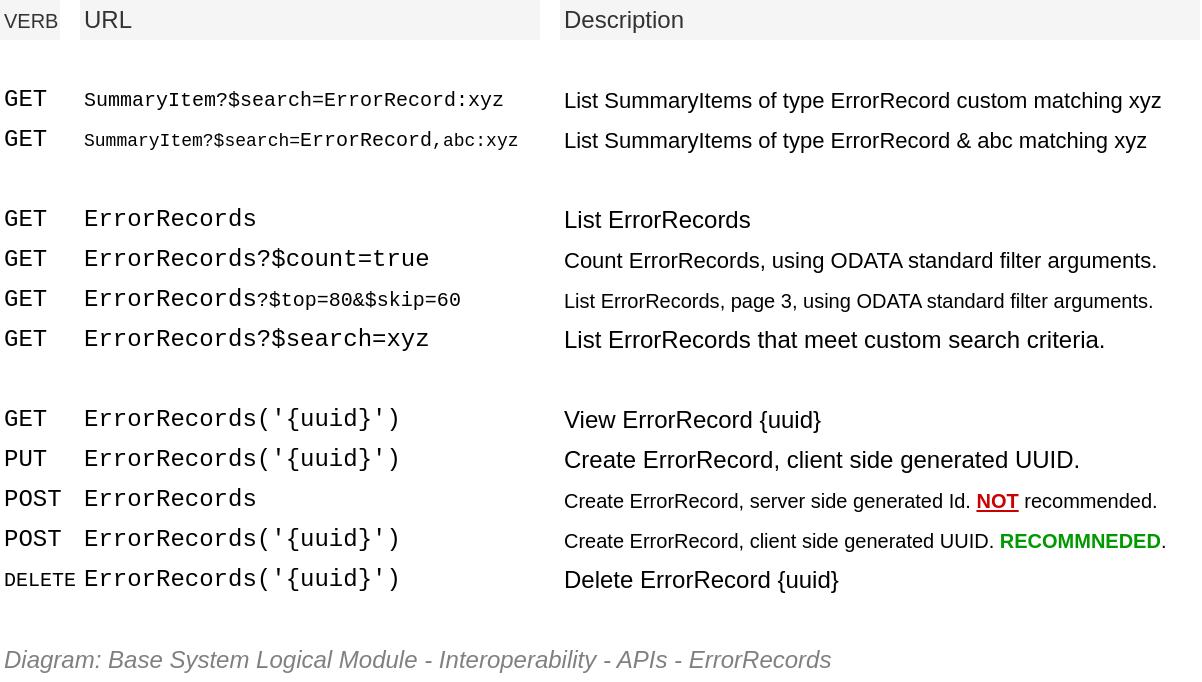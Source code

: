 <mxfile compressed="false" version="18.0.8" type="google">
  <diagram name="Integration/System Logical Module/API/Resource URLs/ErrorRecords" id="0Vws_6ACpK2qQf728Z1Z">
    <mxGraphModel grid="1" page="1" gridSize="10" guides="1" tooltips="1" connect="1" arrows="1" fold="1" pageScale="1" pageWidth="850" pageHeight="1100" math="0" shadow="0">
      <root>
        <mxCell id="6qSF8fiyBmVxacRVo0UO-0" />
        <mxCell id="6qSF8fiyBmVxacRVo0UO-1" value="Diagram" parent="6qSF8fiyBmVxacRVo0UO-0" />
        <mxCell id="6qSF8fiyBmVxacRVo0UO-2" value="List ErrorRecords" style="text;html=1;strokeColor=none;fillColor=none;align=left;verticalAlign=middle;whiteSpace=wrap;rounded=0;dashed=1;fontFamily=Helvetica;fontSize=12;" vertex="1" parent="6qSF8fiyBmVxacRVo0UO-1">
          <mxGeometry x="400" y="300" width="320" height="20" as="geometry" />
        </mxCell>
        <mxCell id="6qSF8fiyBmVxacRVo0UO-3" value="ErrorRecords" style="text;html=1;strokeColor=none;fillColor=none;align=left;verticalAlign=middle;whiteSpace=wrap;rounded=0;dashed=1;fontSize=12;fontFamily=Courier New;" vertex="1" parent="6qSF8fiyBmVxacRVo0UO-1">
          <mxGeometry x="160" y="300" width="200" height="20" as="geometry" />
        </mxCell>
        <mxCell id="6qSF8fiyBmVxacRVo0UO-4" value="ErrorRecords(&#39;{uuid}&#39;)" style="text;html=1;strokeColor=none;fillColor=none;align=left;verticalAlign=middle;whiteSpace=wrap;rounded=0;dashed=1;fontSize=12;fontFamily=Courier New;" vertex="1" parent="6qSF8fiyBmVxacRVo0UO-1">
          <mxGeometry x="160" y="400" width="200" height="20" as="geometry" />
        </mxCell>
        <mxCell id="6qSF8fiyBmVxacRVo0UO-5" value="View ErrorRecord&amp;nbsp;{uuid}" style="text;html=1;strokeColor=none;fillColor=none;align=left;verticalAlign=middle;whiteSpace=wrap;rounded=0;dashed=1;fontFamily=Helvetica;fontSize=12;" vertex="1" parent="6qSF8fiyBmVxacRVo0UO-1">
          <mxGeometry x="400" y="400" width="320" height="20" as="geometry" />
        </mxCell>
        <mxCell id="6qSF8fiyBmVxacRVo0UO-6" value="GET" style="text;html=1;strokeColor=none;fillColor=none;align=left;verticalAlign=middle;whiteSpace=wrap;rounded=0;dashed=1;fontSize=12;fontFamily=Courier New;" vertex="1" parent="6qSF8fiyBmVxacRVo0UO-1">
          <mxGeometry x="120" y="300" width="40" height="20" as="geometry" />
        </mxCell>
        <mxCell id="6qSF8fiyBmVxacRVo0UO-7" value="GET" style="text;html=1;strokeColor=none;fillColor=none;align=left;verticalAlign=middle;whiteSpace=wrap;rounded=0;dashed=1;fontSize=12;fontFamily=Courier New;" vertex="1" parent="6qSF8fiyBmVxacRVo0UO-1">
          <mxGeometry x="120" y="400" width="40" height="20" as="geometry" />
        </mxCell>
        <mxCell id="6qSF8fiyBmVxacRVo0UO-8" value="POST" style="text;html=1;strokeColor=none;fillColor=none;align=left;verticalAlign=middle;whiteSpace=wrap;rounded=0;dashed=1;fontSize=12;fontFamily=Courier New;" vertex="1" parent="6qSF8fiyBmVxacRVo0UO-1">
          <mxGeometry x="120" y="440" width="40" height="20" as="geometry" />
        </mxCell>
        <mxCell id="6qSF8fiyBmVxacRVo0UO-9" value="ErrorRecords" style="text;html=1;strokeColor=none;fillColor=none;align=left;verticalAlign=middle;whiteSpace=wrap;rounded=0;dashed=1;fontSize=12;fontFamily=Courier New;" vertex="1" parent="6qSF8fiyBmVxacRVo0UO-1">
          <mxGeometry x="160" y="440" width="200" height="20" as="geometry" />
        </mxCell>
        <mxCell id="6qSF8fiyBmVxacRVo0UO-10" value="POST" style="text;html=1;strokeColor=none;fillColor=none;align=left;verticalAlign=middle;whiteSpace=wrap;rounded=0;dashed=1;fontSize=12;fontFamily=Courier New;" vertex="1" parent="6qSF8fiyBmVxacRVo0UO-1">
          <mxGeometry x="120" y="460" width="40" height="20" as="geometry" />
        </mxCell>
        <mxCell id="6qSF8fiyBmVxacRVo0UO-11" value="ErrorRecords(&#39;{uuid}&#39;)" style="text;html=1;strokeColor=none;fillColor=none;align=left;verticalAlign=middle;whiteSpace=wrap;rounded=0;dashed=1;fontSize=12;fontFamily=Courier New;" vertex="1" parent="6qSF8fiyBmVxacRVo0UO-1">
          <mxGeometry x="160" y="460" width="200" height="20" as="geometry" />
        </mxCell>
        <mxCell id="6qSF8fiyBmVxacRVo0UO-12" value="&lt;font style=&quot;font-size: 10px&quot;&gt;Create&amp;nbsp;&lt;span&gt;ErrorRecord&lt;/span&gt;, server side generated Id. &lt;b&gt;&lt;font color=&quot;#cc0000&quot; style=&quot;font-size: 10px&quot;&gt;&lt;u&gt;NOT&lt;/u&gt;&lt;/font&gt; &lt;/b&gt;recommended.&lt;/font&gt;" style="text;html=1;strokeColor=none;fillColor=none;align=left;verticalAlign=middle;whiteSpace=wrap;rounded=0;dashed=1;fontFamily=Helvetica;fontSize=12;" vertex="1" parent="6qSF8fiyBmVxacRVo0UO-1">
          <mxGeometry x="400" y="440" width="320" height="20" as="geometry" />
        </mxCell>
        <mxCell id="6qSF8fiyBmVxacRVo0UO-13" value="&lt;font style=&quot;font-size: 10px&quot;&gt;Create&amp;nbsp;&lt;span&gt;ErrorRecord&lt;/span&gt;, client side generated UUID. &lt;b&gt;&lt;font color=&quot;#009900&quot; style=&quot;font-size: 10px&quot;&gt;RECOMMNEDED&lt;/font&gt;&lt;/b&gt;.&lt;/font&gt;" style="text;html=1;strokeColor=none;fillColor=none;align=left;verticalAlign=middle;whiteSpace=wrap;rounded=0;dashed=1;fontFamily=Helvetica;fontSize=12;" vertex="1" parent="6qSF8fiyBmVxacRVo0UO-1">
          <mxGeometry x="400" y="460" width="320" height="20" as="geometry" />
        </mxCell>
        <mxCell id="6qSF8fiyBmVxacRVo0UO-14" value="PUT" style="text;html=1;strokeColor=none;fillColor=none;align=left;verticalAlign=middle;whiteSpace=wrap;rounded=0;dashed=1;fontSize=12;fontFamily=Courier New;" vertex="1" parent="6qSF8fiyBmVxacRVo0UO-1">
          <mxGeometry x="120" y="420" width="40" height="20" as="geometry" />
        </mxCell>
        <mxCell id="6qSF8fiyBmVxacRVo0UO-15" value="ErrorRecords(&#39;{uuid}&#39;)" style="text;html=1;strokeColor=none;fillColor=none;align=left;verticalAlign=middle;whiteSpace=wrap;rounded=0;dashed=1;fontSize=12;fontFamily=Courier New;" vertex="1" parent="6qSF8fiyBmVxacRVo0UO-1">
          <mxGeometry x="160" y="420" width="200" height="20" as="geometry" />
        </mxCell>
        <mxCell id="6qSF8fiyBmVxacRVo0UO-16" value="Create ErrorRecord, client side generated UUID." style="text;html=1;strokeColor=none;fillColor=none;align=left;verticalAlign=middle;whiteSpace=wrap;rounded=0;dashed=1;fontFamily=Helvetica;fontSize=12;" vertex="1" parent="6qSF8fiyBmVxacRVo0UO-1">
          <mxGeometry x="400" y="420" width="320" height="20" as="geometry" />
        </mxCell>
        <mxCell id="6qSF8fiyBmVxacRVo0UO-17" value="DELETE" style="text;html=1;strokeColor=none;fillColor=none;align=left;verticalAlign=middle;whiteSpace=wrap;rounded=0;dashed=1;fontSize=10;fontFamily=Courier New;" vertex="1" parent="6qSF8fiyBmVxacRVo0UO-1">
          <mxGeometry x="120" y="480" width="40" height="20" as="geometry" />
        </mxCell>
        <mxCell id="6qSF8fiyBmVxacRVo0UO-18" value="ErrorRecords(&#39;{uuid}&#39;)" style="text;html=1;strokeColor=none;fillColor=none;align=left;verticalAlign=middle;whiteSpace=wrap;rounded=0;dashed=1;fontSize=12;fontFamily=Courier New;" vertex="1" parent="6qSF8fiyBmVxacRVo0UO-1">
          <mxGeometry x="160" y="480" width="200" height="20" as="geometry" />
        </mxCell>
        <mxCell id="6qSF8fiyBmVxacRVo0UO-19" value="Delete ErrorRecord&amp;nbsp;{uuid}" style="text;html=1;strokeColor=none;fillColor=none;align=left;verticalAlign=middle;whiteSpace=wrap;rounded=0;dashed=1;fontFamily=Helvetica;fontSize=12;" vertex="1" parent="6qSF8fiyBmVxacRVo0UO-1">
          <mxGeometry x="400" y="480" width="320" height="20" as="geometry" />
        </mxCell>
        <mxCell id="6qSF8fiyBmVxacRVo0UO-20" value="&lt;font style=&quot;font-size: 10px;&quot;&gt;List&amp;nbsp;&lt;span style=&quot;font-size: 10px;&quot;&gt;ErrorRecords&lt;/span&gt;, page 3, using ODATA standard filter arguments.&lt;/font&gt;" style="text;html=1;strokeColor=none;fillColor=none;align=left;verticalAlign=middle;whiteSpace=wrap;rounded=0;dashed=1;fontFamily=Helvetica;fontSize=10;" vertex="1" parent="6qSF8fiyBmVxacRVo0UO-1">
          <mxGeometry x="400" y="340" width="320" height="20" as="geometry" />
        </mxCell>
        <mxCell id="6qSF8fiyBmVxacRVo0UO-21" value="&lt;font style=&quot;font-size: 10px&quot;&gt;&lt;span style=&quot;font-size: 12px&quot;&gt;ErrorRecords&lt;/span&gt;?$top=80&amp;amp;$skip=60&lt;/font&gt;" style="text;html=1;strokeColor=none;fillColor=none;align=left;verticalAlign=middle;whiteSpace=wrap;rounded=0;dashed=1;fontSize=12;fontFamily=Courier New;" vertex="1" parent="6qSF8fiyBmVxacRVo0UO-1">
          <mxGeometry x="160" y="340" width="200" height="20" as="geometry" />
        </mxCell>
        <mxCell id="6qSF8fiyBmVxacRVo0UO-22" value="GET" style="text;html=1;strokeColor=none;fillColor=none;align=left;verticalAlign=middle;whiteSpace=wrap;rounded=0;dashed=1;fontSize=12;fontFamily=Courier New;" vertex="1" parent="6qSF8fiyBmVxacRVo0UO-1">
          <mxGeometry x="120" y="340" width="40" height="20" as="geometry" />
        </mxCell>
        <mxCell id="6qSF8fiyBmVxacRVo0UO-23" value="&lt;font style=&quot;font-size: 11px&quot;&gt;Count ErrorRecords, using ODATA standard filter arguments.&lt;/font&gt;" style="text;html=1;strokeColor=none;fillColor=none;align=left;verticalAlign=middle;whiteSpace=wrap;rounded=0;dashed=1;fontFamily=Helvetica;fontSize=12;" vertex="1" parent="6qSF8fiyBmVxacRVo0UO-1">
          <mxGeometry x="400" y="320" width="320" height="20" as="geometry" />
        </mxCell>
        <mxCell id="6qSF8fiyBmVxacRVo0UO-24" value="ErrorRecords?$count=true" style="text;html=1;strokeColor=none;fillColor=none;align=left;verticalAlign=middle;whiteSpace=wrap;rounded=0;dashed=1;fontSize=12;fontFamily=Courier New;" vertex="1" parent="6qSF8fiyBmVxacRVo0UO-1">
          <mxGeometry x="160" y="320" width="200" height="20" as="geometry" />
        </mxCell>
        <mxCell id="6qSF8fiyBmVxacRVo0UO-25" value="GET" style="text;html=1;strokeColor=none;fillColor=none;align=left;verticalAlign=middle;whiteSpace=wrap;rounded=0;dashed=1;fontSize=12;fontFamily=Courier New;" vertex="1" parent="6qSF8fiyBmVxacRVo0UO-1">
          <mxGeometry x="120" y="320" width="40" height="20" as="geometry" />
        </mxCell>
        <mxCell id="6qSF8fiyBmVxacRVo0UO-26" value="GET" style="text;html=1;strokeColor=none;fillColor=none;align=left;verticalAlign=middle;whiteSpace=wrap;rounded=0;dashed=1;fontSize=12;fontFamily=Courier New;" vertex="1" parent="6qSF8fiyBmVxacRVo0UO-1">
          <mxGeometry x="120" y="360" width="40" height="20" as="geometry" />
        </mxCell>
        <mxCell id="6qSF8fiyBmVxacRVo0UO-27" value="ErrorRecords?$search=xyz" style="text;html=1;strokeColor=none;fillColor=none;align=left;verticalAlign=middle;whiteSpace=wrap;rounded=0;dashed=1;fontSize=12;fontFamily=Courier New;" vertex="1" parent="6qSF8fiyBmVxacRVo0UO-1">
          <mxGeometry x="160" y="360" width="200" height="20" as="geometry" />
        </mxCell>
        <mxCell id="6qSF8fiyBmVxacRVo0UO-28" value="List ErrorRecords&amp;nbsp;that meet custom search criteria." style="text;html=1;strokeColor=none;fillColor=none;align=left;verticalAlign=middle;whiteSpace=wrap;rounded=0;dashed=1;fontFamily=Helvetica;fontSize=12;" vertex="1" parent="6qSF8fiyBmVxacRVo0UO-1">
          <mxGeometry x="400" y="360" width="320" height="20" as="geometry" />
        </mxCell>
        <mxCell id="6qSF8fiyBmVxacRVo0UO-29" value="Description" style="text;html=1;strokeColor=none;fillColor=#f5f5f5;align=left;verticalAlign=middle;whiteSpace=wrap;rounded=0;fontSize=12;fontFamily=Helvetica;fontColor=#333333;fontStyle=0" vertex="1" parent="6qSF8fiyBmVxacRVo0UO-1">
          <mxGeometry x="400" y="200" width="320" height="20" as="geometry" />
        </mxCell>
        <mxCell id="6qSF8fiyBmVxacRVo0UO-30" value="URL" style="text;html=1;strokeColor=none;fillColor=#f5f5f5;align=left;verticalAlign=middle;whiteSpace=wrap;rounded=0;fontSize=12;fontFamily=Helvetica;fontColor=#333333;fontStyle=0" vertex="1" parent="6qSF8fiyBmVxacRVo0UO-1">
          <mxGeometry x="160" y="200" width="230" height="20" as="geometry" />
        </mxCell>
        <mxCell id="6qSF8fiyBmVxacRVo0UO-31" value="&lt;font style=&quot;font-size: 10px;&quot;&gt;VERB&lt;/font&gt;" style="text;html=1;strokeColor=none;fillColor=#f5f5f5;align=left;verticalAlign=middle;whiteSpace=wrap;rounded=0;fontSize=10;fontFamily=Helvetica;fontColor=#333333;fontStyle=0" vertex="1" parent="6qSF8fiyBmVxacRVo0UO-1">
          <mxGeometry x="120" y="200" width="30" height="20" as="geometry" />
        </mxCell>
        <mxCell id="6qSF8fiyBmVxacRVo0UO-32" value="&lt;font style=&quot;font-size: 9px&quot;&gt;SummaryItem?$search=&lt;span style=&quot;font-size: 10px&quot;&gt;ErrorRecord&lt;/span&gt;,abc:xyz&lt;/font&gt;" style="text;html=1;strokeColor=none;fillColor=none;align=left;verticalAlign=middle;whiteSpace=wrap;rounded=0;dashed=1;fontSize=9;fontFamily=Courier New;" vertex="1" parent="6qSF8fiyBmVxacRVo0UO-1">
          <mxGeometry x="160" y="260" width="250" height="20" as="geometry" />
        </mxCell>
        <mxCell id="6qSF8fiyBmVxacRVo0UO-33" value="GET" style="text;html=1;strokeColor=none;fillColor=none;align=left;verticalAlign=middle;whiteSpace=wrap;rounded=0;dashed=1;fontSize=12;fontFamily=Courier New;" vertex="1" parent="6qSF8fiyBmVxacRVo0UO-1">
          <mxGeometry x="120" y="260" width="40" height="20" as="geometry" />
        </mxCell>
        <mxCell id="6qSF8fiyBmVxacRVo0UO-34" value="&lt;font style=&quot;font-size: 10px&quot;&gt;SummaryItem?$search=ErrorRecord:xyz&lt;/font&gt;" style="text;html=1;strokeColor=none;fillColor=none;align=left;verticalAlign=middle;whiteSpace=wrap;rounded=0;dashed=1;fontSize=10;fontFamily=Courier New;" vertex="1" parent="6qSF8fiyBmVxacRVo0UO-1">
          <mxGeometry x="160" y="240" width="240" height="20" as="geometry" />
        </mxCell>
        <mxCell id="6qSF8fiyBmVxacRVo0UO-35" value="GET" style="text;html=1;strokeColor=none;fillColor=none;align=left;verticalAlign=middle;whiteSpace=wrap;rounded=0;dashed=1;fontSize=12;fontFamily=Courier New;" vertex="1" parent="6qSF8fiyBmVxacRVo0UO-1">
          <mxGeometry x="120" y="240" width="40" height="20" as="geometry" />
        </mxCell>
        <mxCell id="6qSF8fiyBmVxacRVo0UO-36" value="List SummaryItems of type ErrorRecord custom matching xyz" style="text;html=1;strokeColor=none;fillColor=none;align=left;verticalAlign=middle;whiteSpace=wrap;rounded=0;dashed=1;fontFamily=Helvetica;fontSize=11;" vertex="1" parent="6qSF8fiyBmVxacRVo0UO-1">
          <mxGeometry x="400" y="240" width="320" height="20" as="geometry" />
        </mxCell>
        <mxCell id="6qSF8fiyBmVxacRVo0UO-37" value="List SummaryItems&amp;nbsp;of type ErrorRecord&amp;nbsp;&amp;amp; abc matching xyz" style="text;html=1;strokeColor=none;fillColor=none;align=left;verticalAlign=middle;whiteSpace=wrap;rounded=0;dashed=1;fontFamily=Helvetica;fontSize=11;" vertex="1" parent="6qSF8fiyBmVxacRVo0UO-1">
          <mxGeometry x="400" y="260" width="320" height="20" as="geometry" />
        </mxCell>
        <mxCell id="6qSF8fiyBmVxacRVo0UO-38" value="Context/Legend" parent="6qSF8fiyBmVxacRVo0UO-0" />
        <mxCell id="6qSF8fiyBmVxacRVo0UO-39" value="Title/Diagram" parent="6qSF8fiyBmVxacRVo0UO-0" />
        <mxCell id="6qSF8fiyBmVxacRVo0UO-40" value="&lt;font style=&quot;font-size: 12px ; font-weight: normal&quot;&gt;&lt;i&gt;Diagram: Base&amp;nbsp;&lt;/i&gt;&lt;i&gt;System&amp;nbsp;&lt;/i&gt;&lt;i&gt;Logical Module - Interoperability - APIs - ErrorRecords&lt;/i&gt;&lt;/font&gt;" style="text;strokeColor=none;fillColor=none;html=1;fontSize=12;fontStyle=1;verticalAlign=middle;align=left;shadow=0;glass=0;comic=0;opacity=30;fontColor=#808080;" vertex="1" parent="6qSF8fiyBmVxacRVo0UO-39">
          <mxGeometry x="120" y="520" width="520" height="20" as="geometry" />
        </mxCell>
        <mxCell id="6qSF8fiyBmVxacRVo0UO-41" value="Title/Page" visible="0" parent="6qSF8fiyBmVxacRVo0UO-0" />
        <mxCell id="6qSF8fiyBmVxacRVo0UO-42" value="" style="group;fontSize=12;" vertex="1" connectable="0" parent="6qSF8fiyBmVxacRVo0UO-41">
          <mxGeometry x="120" y="120" width="600" height="45" as="geometry" />
        </mxCell>
        <mxCell id="6qSF8fiyBmVxacRVo0UO-43" value="&lt;font style=&quot;font-size: 12px&quot;&gt;Base Logical Module - Interoperability&amp;nbsp;- APIs - ErrorRecords&lt;/font&gt;" style="text;strokeColor=none;fillColor=none;html=1;fontSize=12;fontStyle=1;verticalAlign=middle;align=left;shadow=0;glass=0;comic=0;opacity=30;fontColor=#808080;" vertex="1" parent="6qSF8fiyBmVxacRVo0UO-42">
          <mxGeometry y="20" width="600" height="20" as="geometry" />
        </mxCell>
        <mxCell id="6qSF8fiyBmVxacRVo0UO-44" value="" style="line;strokeWidth=2;html=1;shadow=0;glass=0;comic=0;fillColor=none;fontSize=10;fontColor=#CCCCCC;labelBackgroundColor=none;strokeColor=#CCCCCC;" vertex="1" parent="6qSF8fiyBmVxacRVo0UO-42">
          <mxGeometry y="35" width="600" height="10" as="geometry" />
        </mxCell>
        <mxCell id="6qSF8fiyBmVxacRVo0UO-45" value="About" parent="6qSF8fiyBmVxacRVo0UO-0" />
      </root>
    </mxGraphModel>
  </diagram>
</mxfile>
